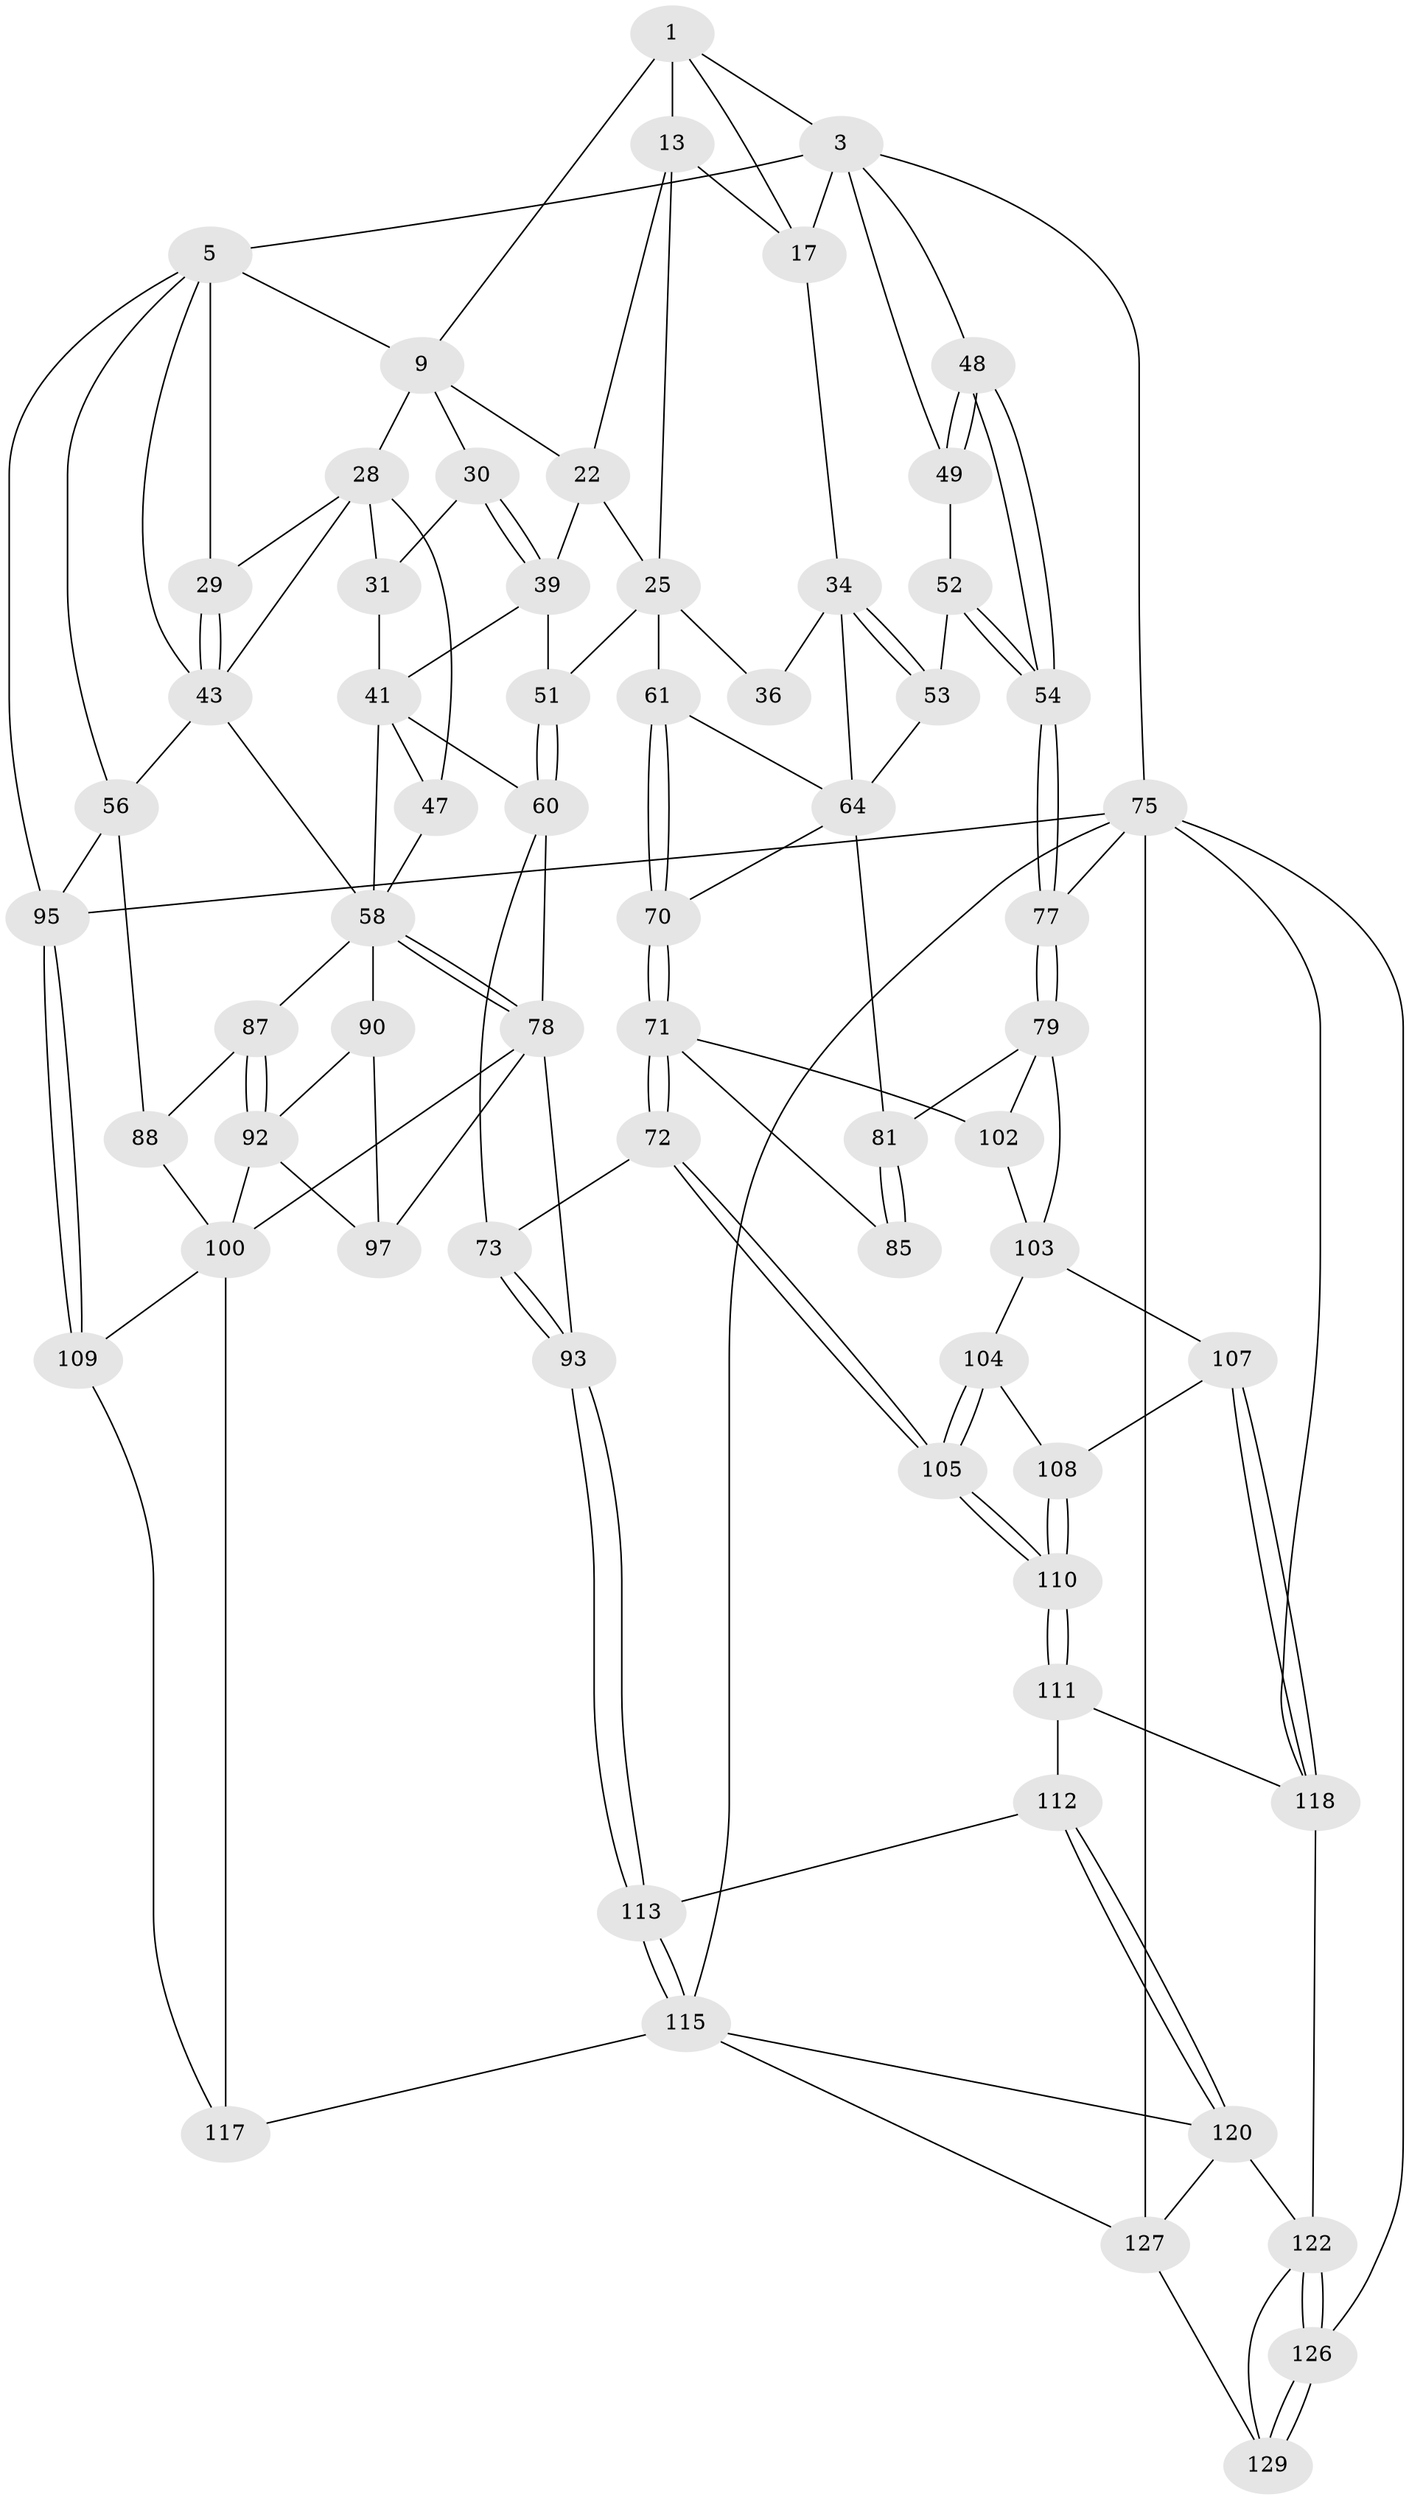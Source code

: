 // original degree distribution, {3: 0.022727272727272728, 4: 0.26515151515151514, 6: 0.25, 5: 0.4621212121212121}
// Generated by graph-tools (version 1.1) at 2025/21/03/04/25 18:21:22]
// undirected, 66 vertices, 150 edges
graph export_dot {
graph [start="1"]
  node [color=gray90,style=filled];
  1 [pos="+0.4548829279421009+0",super="+2+8"];
  3 [pos="+1+0",super="+19+4"];
  5 [pos="+0+0",super="+21+6"];
  9 [pos="+0.40057588413331674+0.0762398166451284",super="+23+10"];
  13 [pos="+0.5753388467201113+0.09001376113974328",super="+14+24"];
  17 [pos="+0.6875427062645777+0.10814232151790203",super="+18"];
  22 [pos="+0.4658588832722036+0.15192129590965733",super="+26"];
  25 [pos="+0.5956248676032365+0.23739358987658846",super="+37"];
  28 [pos="+0.18768735819418503+0.1891535061212223",super="+32"];
  29 [pos="+0.1822488141331903+0.19285349696430473"];
  30 [pos="+0.32605307673525624+0.2320475517411476"];
  31 [pos="+0.29382435294608367+0.23833711411809194"];
  34 [pos="+0.7448519124747363+0.2968106462844372",super="+35"];
  36 [pos="+0.7270910985601781+0.29882097134965563"];
  39 [pos="+0.412416676773396+0.26932845465795086",super="+40"];
  41 [pos="+0.38967636798072663+0.3397806016818461",super="+57+42"];
  43 [pos="+0.12183389201114798+0.26849543968315626",super="+46"];
  47 [pos="+0.26333111211874577+0.37956192387197984"];
  48 [pos="+1+0"];
  49 [pos="+0.9113852118792544+0.27888016133313603"];
  51 [pos="+0.5357723207913944+0.3766712097132242"];
  52 [pos="+0.9140555729742004+0.3201925395876158"];
  53 [pos="+0.8820091515327245+0.4208652321764027"];
  54 [pos="+1+0.4523785577892387"];
  56 [pos="+0+0.4090771187975507",super="+89"];
  58 [pos="+0.3472662052577163+0.43879054333068535",super="+59"];
  60 [pos="+0.5111612204551805+0.43494806520663426",super="+74"];
  61 [pos="+0.596329890655489+0.39571033052693527",super="+62"];
  64 [pos="+0.7286447573460298+0.4497276915245771",super="+65+67"];
  70 [pos="+0.6932356687460703+0.5117053840448677"];
  71 [pos="+0.6929329405929997+0.5135764055506571",super="+86"];
  72 [pos="+0.6148305687982752+0.5958425115186912"];
  73 [pos="+0.546737574968918+0.5915575558538227"];
  75 [pos="+1+0.7826939707781175",super="+131+125+76"];
  77 [pos="+1+0.5806113980605561"];
  78 [pos="+0.36580836254525684+0.46762078932621",super="+83"];
  79 [pos="+1+0.5769178565307718",super="+80"];
  81 [pos="+0.96008222152166+0.5175210065770872",super="+82"];
  85 [pos="+0.7157557126230379+0.5127683013763703"];
  87 [pos="+0.08333076597602312+0.5080792980003005"];
  88 [pos="+0.06628777042847898+0.5097022238657957"];
  90 [pos="+0.23394474907652324+0.5267491956342282",super="+91+98"];
  92 [pos="+0.14230246276390243+0.5882115801878958",super="+99"];
  93 [pos="+0.5022246528411896+0.6203934193826229"];
  95 [pos="+0+0.8321835817682808"];
  97 [pos="+0.2590873644004243+0.6723079954571913"];
  100 [pos="+0.08192004959175629+0.6919459898425007",super="+114+101"];
  102 [pos="+0.8424558023093333+0.5975333780831062"];
  103 [pos="+0.8402326703033534+0.6013382910943562",super="+106"];
  104 [pos="+0.8387460556432333+0.6030300951414476"];
  105 [pos="+0.6763351135040306+0.6743054492886827"];
  107 [pos="+0.8452903962330418+0.7320619131511612"];
  108 [pos="+0.8072479896200221+0.7148268480849008"];
  109 [pos="+0+0.8110717754326469"];
  110 [pos="+0.6985596921986426+0.7280725212564876"];
  111 [pos="+0.6899157748933834+0.7925595773322531"];
  112 [pos="+0.6825376691218417+0.8026994609578759"];
  113 [pos="+0.5292549698603233+0.800289676344865"];
  115 [pos="+0.470665798070331+0.8739674679659184",super="+121+116"];
  117 [pos="+0.2956118754345138+0.9309185756305901"];
  118 [pos="+0.8551898072181179+0.7506397728393783",super="+119"];
  120 [pos="+0.6797370150849374+0.8279515480212865",super="+124"];
  122 [pos="+0.8570050322391328+0.8562082093234527",super="+123"];
  126 [pos="+0.8808441518809682+0.8758433480580399"];
  127 [pos="+0.6903124768750725+1",super="+130+128"];
  129 [pos="+0.8403415793577766+0.9534206817515918"];
  1 -- 3;
  1 -- 13 [weight=2];
  1 -- 17;
  1 -- 9;
  3 -- 49;
  3 -- 17 [weight=2];
  3 -- 48;
  3 -- 75;
  3 -- 5;
  5 -- 95;
  5 -- 56;
  5 -- 43;
  5 -- 29;
  5 -- 9 [weight=2];
  9 -- 22;
  9 -- 30;
  9 -- 28;
  13 -- 22;
  13 -- 17;
  13 -- 25;
  17 -- 34;
  22 -- 25;
  22 -- 39;
  25 -- 51;
  25 -- 36;
  25 -- 61;
  28 -- 29;
  28 -- 43;
  28 -- 47;
  28 -- 31;
  29 -- 43;
  29 -- 43;
  30 -- 31;
  30 -- 39;
  30 -- 39;
  31 -- 41;
  34 -- 53;
  34 -- 53;
  34 -- 64;
  34 -- 36;
  39 -- 41;
  39 -- 51;
  41 -- 58;
  41 -- 60;
  41 -- 47;
  43 -- 56;
  43 -- 58;
  47 -- 58;
  48 -- 49;
  48 -- 49;
  48 -- 54;
  48 -- 54;
  49 -- 52;
  51 -- 60;
  51 -- 60;
  52 -- 53;
  52 -- 54;
  52 -- 54;
  53 -- 64;
  54 -- 77;
  54 -- 77;
  56 -- 88;
  56 -- 95;
  58 -- 78 [weight=2];
  58 -- 78;
  58 -- 90;
  58 -- 87;
  60 -- 73;
  60 -- 78;
  61 -- 70;
  61 -- 70;
  61 -- 64;
  64 -- 70;
  64 -- 81;
  70 -- 71;
  70 -- 71;
  71 -- 72;
  71 -- 72;
  71 -- 85;
  71 -- 102;
  72 -- 73;
  72 -- 105;
  72 -- 105;
  73 -- 93;
  73 -- 93;
  75 -- 95;
  75 -- 127 [weight=2];
  75 -- 126;
  75 -- 115;
  75 -- 77;
  75 -- 118;
  77 -- 79;
  77 -- 79;
  78 -- 97;
  78 -- 100;
  78 -- 93;
  79 -- 81;
  79 -- 102;
  79 -- 103;
  81 -- 85 [weight=2];
  81 -- 85;
  87 -- 88;
  87 -- 92;
  87 -- 92;
  88 -- 100;
  90 -- 92;
  90 -- 97;
  92 -- 100;
  92 -- 97;
  93 -- 113;
  93 -- 113;
  95 -- 109;
  95 -- 109;
  100 -- 117;
  100 -- 109;
  102 -- 103;
  103 -- 104;
  103 -- 107;
  104 -- 105;
  104 -- 105;
  104 -- 108;
  105 -- 110;
  105 -- 110;
  107 -- 108;
  107 -- 118;
  107 -- 118;
  108 -- 110;
  108 -- 110;
  109 -- 117;
  110 -- 111;
  110 -- 111;
  111 -- 112;
  111 -- 118;
  112 -- 113;
  112 -- 120;
  112 -- 120;
  113 -- 115;
  113 -- 115;
  115 -- 120;
  115 -- 127;
  115 -- 117;
  118 -- 122;
  120 -- 127;
  120 -- 122;
  122 -- 126;
  122 -- 126;
  122 -- 129;
  126 -- 129;
  126 -- 129;
  127 -- 129;
}
